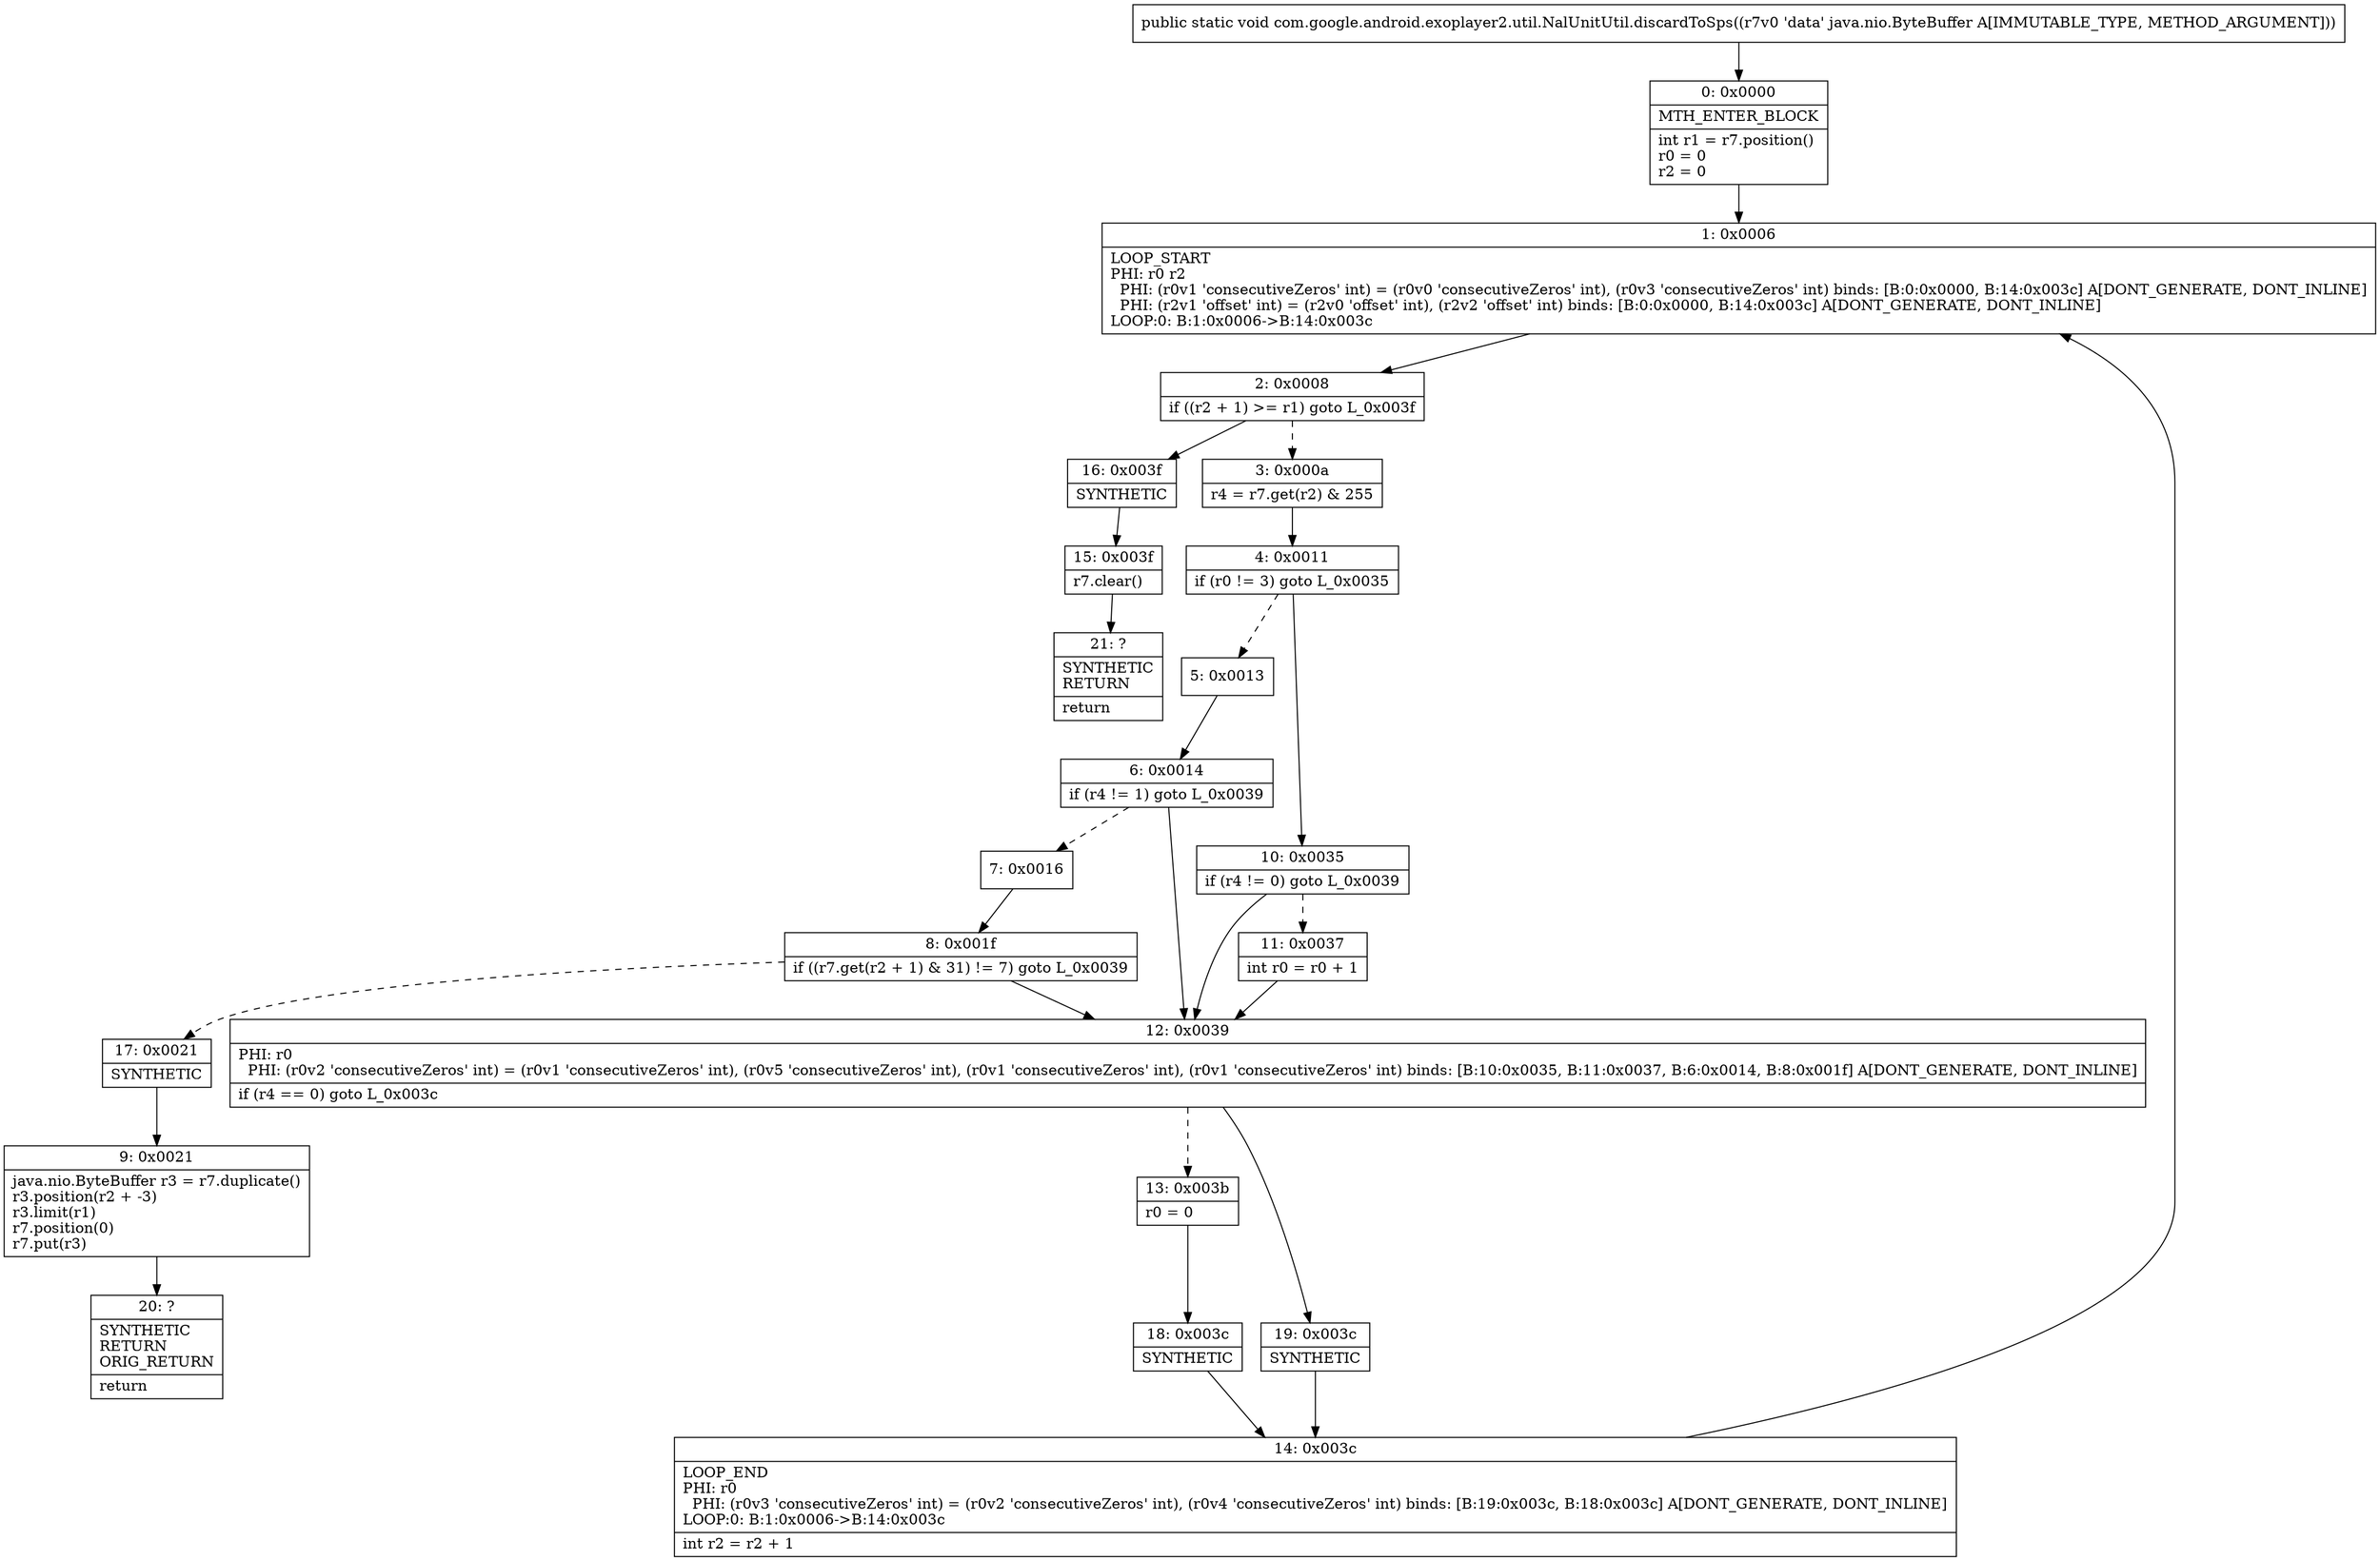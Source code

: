 digraph "CFG forcom.google.android.exoplayer2.util.NalUnitUtil.discardToSps(Ljava\/nio\/ByteBuffer;)V" {
Node_0 [shape=record,label="{0\:\ 0x0000|MTH_ENTER_BLOCK\l|int r1 = r7.position()\lr0 = 0\lr2 = 0\l}"];
Node_1 [shape=record,label="{1\:\ 0x0006|LOOP_START\lPHI: r0 r2 \l  PHI: (r0v1 'consecutiveZeros' int) = (r0v0 'consecutiveZeros' int), (r0v3 'consecutiveZeros' int) binds: [B:0:0x0000, B:14:0x003c] A[DONT_GENERATE, DONT_INLINE]\l  PHI: (r2v1 'offset' int) = (r2v0 'offset' int), (r2v2 'offset' int) binds: [B:0:0x0000, B:14:0x003c] A[DONT_GENERATE, DONT_INLINE]\lLOOP:0: B:1:0x0006\-\>B:14:0x003c\l}"];
Node_2 [shape=record,label="{2\:\ 0x0008|if ((r2 + 1) \>= r1) goto L_0x003f\l}"];
Node_3 [shape=record,label="{3\:\ 0x000a|r4 = r7.get(r2) & 255\l}"];
Node_4 [shape=record,label="{4\:\ 0x0011|if (r0 != 3) goto L_0x0035\l}"];
Node_5 [shape=record,label="{5\:\ 0x0013}"];
Node_6 [shape=record,label="{6\:\ 0x0014|if (r4 != 1) goto L_0x0039\l}"];
Node_7 [shape=record,label="{7\:\ 0x0016}"];
Node_8 [shape=record,label="{8\:\ 0x001f|if ((r7.get(r2 + 1) & 31) != 7) goto L_0x0039\l}"];
Node_9 [shape=record,label="{9\:\ 0x0021|java.nio.ByteBuffer r3 = r7.duplicate()\lr3.position(r2 + \-3)\lr3.limit(r1)\lr7.position(0)\lr7.put(r3)\l}"];
Node_10 [shape=record,label="{10\:\ 0x0035|if (r4 != 0) goto L_0x0039\l}"];
Node_11 [shape=record,label="{11\:\ 0x0037|int r0 = r0 + 1\l}"];
Node_12 [shape=record,label="{12\:\ 0x0039|PHI: r0 \l  PHI: (r0v2 'consecutiveZeros' int) = (r0v1 'consecutiveZeros' int), (r0v5 'consecutiveZeros' int), (r0v1 'consecutiveZeros' int), (r0v1 'consecutiveZeros' int) binds: [B:10:0x0035, B:11:0x0037, B:6:0x0014, B:8:0x001f] A[DONT_GENERATE, DONT_INLINE]\l|if (r4 == 0) goto L_0x003c\l}"];
Node_13 [shape=record,label="{13\:\ 0x003b|r0 = 0\l}"];
Node_14 [shape=record,label="{14\:\ 0x003c|LOOP_END\lPHI: r0 \l  PHI: (r0v3 'consecutiveZeros' int) = (r0v2 'consecutiveZeros' int), (r0v4 'consecutiveZeros' int) binds: [B:19:0x003c, B:18:0x003c] A[DONT_GENERATE, DONT_INLINE]\lLOOP:0: B:1:0x0006\-\>B:14:0x003c\l|int r2 = r2 + 1\l}"];
Node_15 [shape=record,label="{15\:\ 0x003f|r7.clear()\l}"];
Node_16 [shape=record,label="{16\:\ 0x003f|SYNTHETIC\l}"];
Node_17 [shape=record,label="{17\:\ 0x0021|SYNTHETIC\l}"];
Node_18 [shape=record,label="{18\:\ 0x003c|SYNTHETIC\l}"];
Node_19 [shape=record,label="{19\:\ 0x003c|SYNTHETIC\l}"];
Node_20 [shape=record,label="{20\:\ ?|SYNTHETIC\lRETURN\lORIG_RETURN\l|return\l}"];
Node_21 [shape=record,label="{21\:\ ?|SYNTHETIC\lRETURN\l|return\l}"];
MethodNode[shape=record,label="{public static void com.google.android.exoplayer2.util.NalUnitUtil.discardToSps((r7v0 'data' java.nio.ByteBuffer A[IMMUTABLE_TYPE, METHOD_ARGUMENT])) }"];
MethodNode -> Node_0;
Node_0 -> Node_1;
Node_1 -> Node_2;
Node_2 -> Node_3[style=dashed];
Node_2 -> Node_16;
Node_3 -> Node_4;
Node_4 -> Node_5[style=dashed];
Node_4 -> Node_10;
Node_5 -> Node_6;
Node_6 -> Node_7[style=dashed];
Node_6 -> Node_12;
Node_7 -> Node_8;
Node_8 -> Node_12;
Node_8 -> Node_17[style=dashed];
Node_9 -> Node_20;
Node_10 -> Node_11[style=dashed];
Node_10 -> Node_12;
Node_11 -> Node_12;
Node_12 -> Node_13[style=dashed];
Node_12 -> Node_19;
Node_13 -> Node_18;
Node_14 -> Node_1;
Node_15 -> Node_21;
Node_16 -> Node_15;
Node_17 -> Node_9;
Node_18 -> Node_14;
Node_19 -> Node_14;
}

